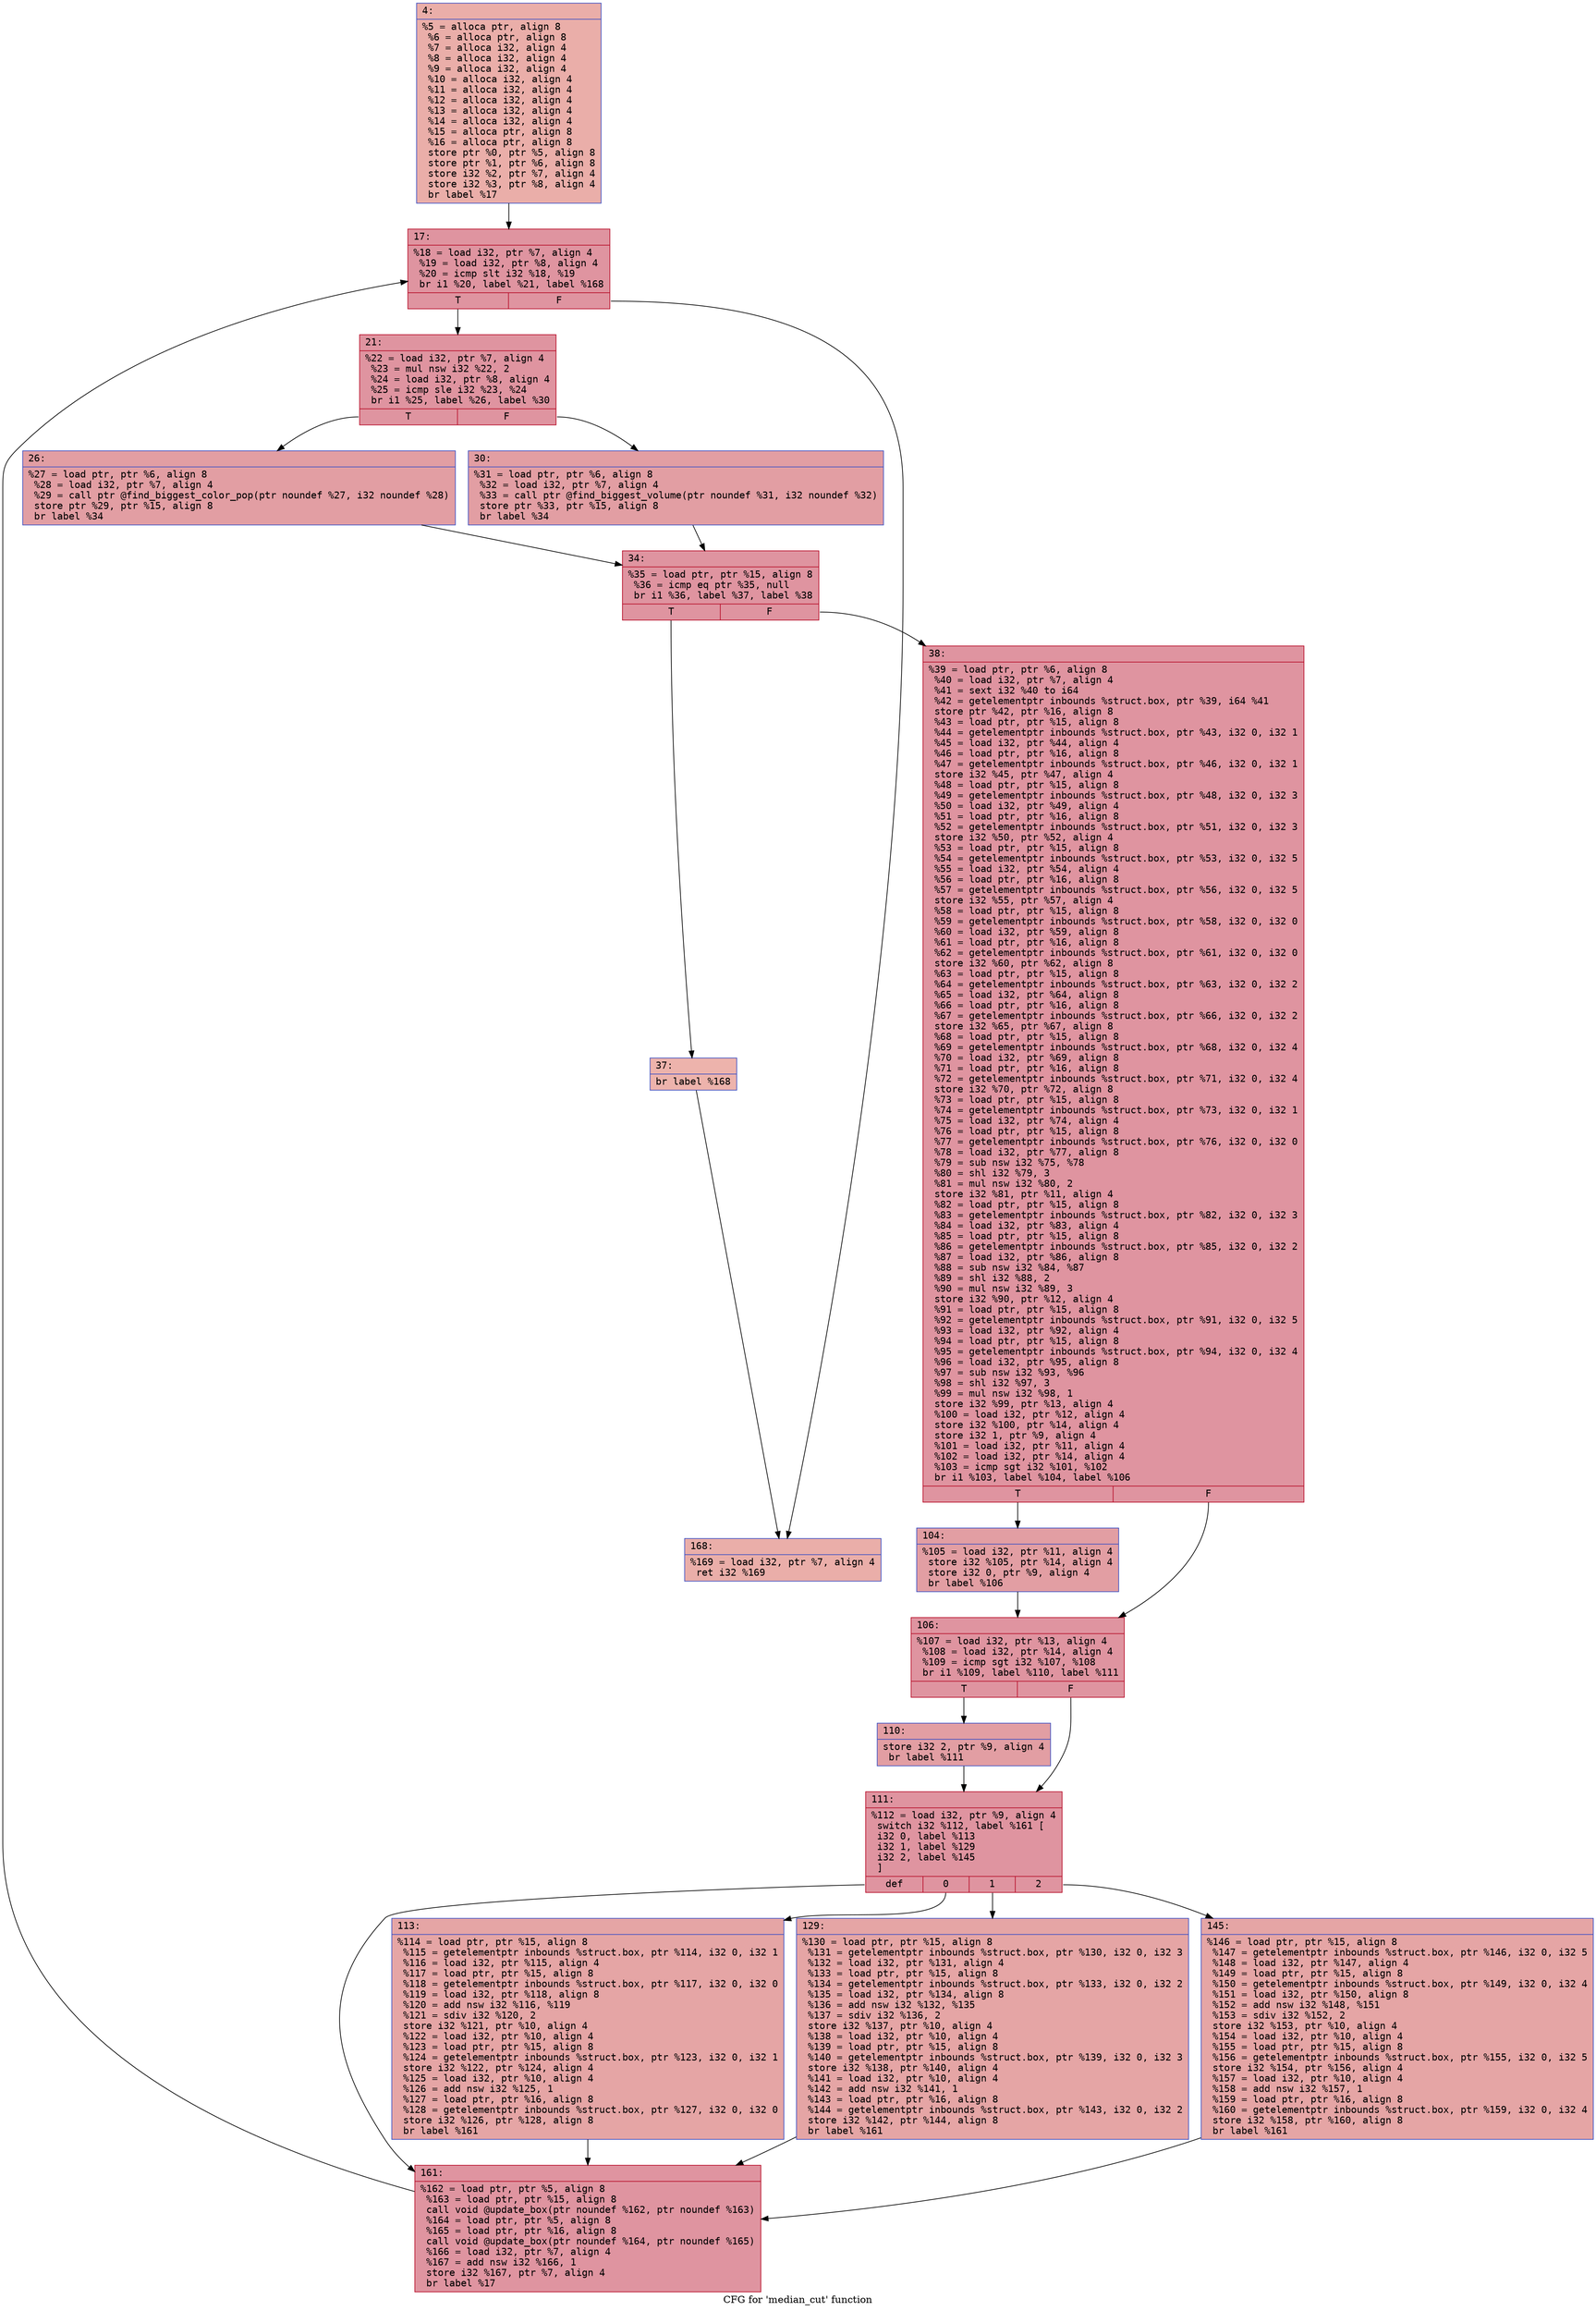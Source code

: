 digraph "CFG for 'median_cut' function" {
	label="CFG for 'median_cut' function";

	Node0x6000011f6800 [shape=record,color="#3d50c3ff", style=filled, fillcolor="#d0473d70" fontname="Courier",label="{4:\l|  %5 = alloca ptr, align 8\l  %6 = alloca ptr, align 8\l  %7 = alloca i32, align 4\l  %8 = alloca i32, align 4\l  %9 = alloca i32, align 4\l  %10 = alloca i32, align 4\l  %11 = alloca i32, align 4\l  %12 = alloca i32, align 4\l  %13 = alloca i32, align 4\l  %14 = alloca i32, align 4\l  %15 = alloca ptr, align 8\l  %16 = alloca ptr, align 8\l  store ptr %0, ptr %5, align 8\l  store ptr %1, ptr %6, align 8\l  store i32 %2, ptr %7, align 4\l  store i32 %3, ptr %8, align 4\l  br label %17\l}"];
	Node0x6000011f6800 -> Node0x6000011f6850[tooltip="4 -> 17\nProbability 100.00%" ];
	Node0x6000011f6850 [shape=record,color="#b70d28ff", style=filled, fillcolor="#b70d2870" fontname="Courier",label="{17:\l|  %18 = load i32, ptr %7, align 4\l  %19 = load i32, ptr %8, align 4\l  %20 = icmp slt i32 %18, %19\l  br i1 %20, label %21, label %168\l|{<s0>T|<s1>F}}"];
	Node0x6000011f6850:s0 -> Node0x6000011f68a0[tooltip="17 -> 21\nProbability 96.88%" ];
	Node0x6000011f6850:s1 -> Node0x6000011f6d00[tooltip="17 -> 168\nProbability 3.12%" ];
	Node0x6000011f68a0 [shape=record,color="#b70d28ff", style=filled, fillcolor="#b70d2870" fontname="Courier",label="{21:\l|  %22 = load i32, ptr %7, align 4\l  %23 = mul nsw i32 %22, 2\l  %24 = load i32, ptr %8, align 4\l  %25 = icmp sle i32 %23, %24\l  br i1 %25, label %26, label %30\l|{<s0>T|<s1>F}}"];
	Node0x6000011f68a0:s0 -> Node0x6000011f68f0[tooltip="21 -> 26\nProbability 50.00%" ];
	Node0x6000011f68a0:s1 -> Node0x6000011f6940[tooltip="21 -> 30\nProbability 50.00%" ];
	Node0x6000011f68f0 [shape=record,color="#3d50c3ff", style=filled, fillcolor="#be242e70" fontname="Courier",label="{26:\l|  %27 = load ptr, ptr %6, align 8\l  %28 = load i32, ptr %7, align 4\l  %29 = call ptr @find_biggest_color_pop(ptr noundef %27, i32 noundef %28)\l  store ptr %29, ptr %15, align 8\l  br label %34\l}"];
	Node0x6000011f68f0 -> Node0x6000011f6990[tooltip="26 -> 34\nProbability 100.00%" ];
	Node0x6000011f6940 [shape=record,color="#3d50c3ff", style=filled, fillcolor="#be242e70" fontname="Courier",label="{30:\l|  %31 = load ptr, ptr %6, align 8\l  %32 = load i32, ptr %7, align 4\l  %33 = call ptr @find_biggest_volume(ptr noundef %31, i32 noundef %32)\l  store ptr %33, ptr %15, align 8\l  br label %34\l}"];
	Node0x6000011f6940 -> Node0x6000011f6990[tooltip="30 -> 34\nProbability 100.00%" ];
	Node0x6000011f6990 [shape=record,color="#b70d28ff", style=filled, fillcolor="#b70d2870" fontname="Courier",label="{34:\l|  %35 = load ptr, ptr %15, align 8\l  %36 = icmp eq ptr %35, null\l  br i1 %36, label %37, label %38\l|{<s0>T|<s1>F}}"];
	Node0x6000011f6990:s0 -> Node0x6000011f69e0[tooltip="34 -> 37\nProbability 3.12%" ];
	Node0x6000011f6990:s1 -> Node0x6000011f6a30[tooltip="34 -> 38\nProbability 96.88%" ];
	Node0x6000011f69e0 [shape=record,color="#3d50c3ff", style=filled, fillcolor="#d6524470" fontname="Courier",label="{37:\l|  br label %168\l}"];
	Node0x6000011f69e0 -> Node0x6000011f6d00[tooltip="37 -> 168\nProbability 100.00%" ];
	Node0x6000011f6a30 [shape=record,color="#b70d28ff", style=filled, fillcolor="#b70d2870" fontname="Courier",label="{38:\l|  %39 = load ptr, ptr %6, align 8\l  %40 = load i32, ptr %7, align 4\l  %41 = sext i32 %40 to i64\l  %42 = getelementptr inbounds %struct.box, ptr %39, i64 %41\l  store ptr %42, ptr %16, align 8\l  %43 = load ptr, ptr %15, align 8\l  %44 = getelementptr inbounds %struct.box, ptr %43, i32 0, i32 1\l  %45 = load i32, ptr %44, align 4\l  %46 = load ptr, ptr %16, align 8\l  %47 = getelementptr inbounds %struct.box, ptr %46, i32 0, i32 1\l  store i32 %45, ptr %47, align 4\l  %48 = load ptr, ptr %15, align 8\l  %49 = getelementptr inbounds %struct.box, ptr %48, i32 0, i32 3\l  %50 = load i32, ptr %49, align 4\l  %51 = load ptr, ptr %16, align 8\l  %52 = getelementptr inbounds %struct.box, ptr %51, i32 0, i32 3\l  store i32 %50, ptr %52, align 4\l  %53 = load ptr, ptr %15, align 8\l  %54 = getelementptr inbounds %struct.box, ptr %53, i32 0, i32 5\l  %55 = load i32, ptr %54, align 4\l  %56 = load ptr, ptr %16, align 8\l  %57 = getelementptr inbounds %struct.box, ptr %56, i32 0, i32 5\l  store i32 %55, ptr %57, align 4\l  %58 = load ptr, ptr %15, align 8\l  %59 = getelementptr inbounds %struct.box, ptr %58, i32 0, i32 0\l  %60 = load i32, ptr %59, align 8\l  %61 = load ptr, ptr %16, align 8\l  %62 = getelementptr inbounds %struct.box, ptr %61, i32 0, i32 0\l  store i32 %60, ptr %62, align 8\l  %63 = load ptr, ptr %15, align 8\l  %64 = getelementptr inbounds %struct.box, ptr %63, i32 0, i32 2\l  %65 = load i32, ptr %64, align 8\l  %66 = load ptr, ptr %16, align 8\l  %67 = getelementptr inbounds %struct.box, ptr %66, i32 0, i32 2\l  store i32 %65, ptr %67, align 8\l  %68 = load ptr, ptr %15, align 8\l  %69 = getelementptr inbounds %struct.box, ptr %68, i32 0, i32 4\l  %70 = load i32, ptr %69, align 8\l  %71 = load ptr, ptr %16, align 8\l  %72 = getelementptr inbounds %struct.box, ptr %71, i32 0, i32 4\l  store i32 %70, ptr %72, align 8\l  %73 = load ptr, ptr %15, align 8\l  %74 = getelementptr inbounds %struct.box, ptr %73, i32 0, i32 1\l  %75 = load i32, ptr %74, align 4\l  %76 = load ptr, ptr %15, align 8\l  %77 = getelementptr inbounds %struct.box, ptr %76, i32 0, i32 0\l  %78 = load i32, ptr %77, align 8\l  %79 = sub nsw i32 %75, %78\l  %80 = shl i32 %79, 3\l  %81 = mul nsw i32 %80, 2\l  store i32 %81, ptr %11, align 4\l  %82 = load ptr, ptr %15, align 8\l  %83 = getelementptr inbounds %struct.box, ptr %82, i32 0, i32 3\l  %84 = load i32, ptr %83, align 4\l  %85 = load ptr, ptr %15, align 8\l  %86 = getelementptr inbounds %struct.box, ptr %85, i32 0, i32 2\l  %87 = load i32, ptr %86, align 8\l  %88 = sub nsw i32 %84, %87\l  %89 = shl i32 %88, 2\l  %90 = mul nsw i32 %89, 3\l  store i32 %90, ptr %12, align 4\l  %91 = load ptr, ptr %15, align 8\l  %92 = getelementptr inbounds %struct.box, ptr %91, i32 0, i32 5\l  %93 = load i32, ptr %92, align 4\l  %94 = load ptr, ptr %15, align 8\l  %95 = getelementptr inbounds %struct.box, ptr %94, i32 0, i32 4\l  %96 = load i32, ptr %95, align 8\l  %97 = sub nsw i32 %93, %96\l  %98 = shl i32 %97, 3\l  %99 = mul nsw i32 %98, 1\l  store i32 %99, ptr %13, align 4\l  %100 = load i32, ptr %12, align 4\l  store i32 %100, ptr %14, align 4\l  store i32 1, ptr %9, align 4\l  %101 = load i32, ptr %11, align 4\l  %102 = load i32, ptr %14, align 4\l  %103 = icmp sgt i32 %101, %102\l  br i1 %103, label %104, label %106\l|{<s0>T|<s1>F}}"];
	Node0x6000011f6a30:s0 -> Node0x6000011f6a80[tooltip="38 -> 104\nProbability 50.00%" ];
	Node0x6000011f6a30:s1 -> Node0x6000011f6ad0[tooltip="38 -> 106\nProbability 50.00%" ];
	Node0x6000011f6a80 [shape=record,color="#3d50c3ff", style=filled, fillcolor="#be242e70" fontname="Courier",label="{104:\l|  %105 = load i32, ptr %11, align 4\l  store i32 %105, ptr %14, align 4\l  store i32 0, ptr %9, align 4\l  br label %106\l}"];
	Node0x6000011f6a80 -> Node0x6000011f6ad0[tooltip="104 -> 106\nProbability 100.00%" ];
	Node0x6000011f6ad0 [shape=record,color="#b70d28ff", style=filled, fillcolor="#b70d2870" fontname="Courier",label="{106:\l|  %107 = load i32, ptr %13, align 4\l  %108 = load i32, ptr %14, align 4\l  %109 = icmp sgt i32 %107, %108\l  br i1 %109, label %110, label %111\l|{<s0>T|<s1>F}}"];
	Node0x6000011f6ad0:s0 -> Node0x6000011f6b20[tooltip="106 -> 110\nProbability 50.00%" ];
	Node0x6000011f6ad0:s1 -> Node0x6000011f6b70[tooltip="106 -> 111\nProbability 50.00%" ];
	Node0x6000011f6b20 [shape=record,color="#3d50c3ff", style=filled, fillcolor="#be242e70" fontname="Courier",label="{110:\l|  store i32 2, ptr %9, align 4\l  br label %111\l}"];
	Node0x6000011f6b20 -> Node0x6000011f6b70[tooltip="110 -> 111\nProbability 100.00%" ];
	Node0x6000011f6b70 [shape=record,color="#b70d28ff", style=filled, fillcolor="#b70d2870" fontname="Courier",label="{111:\l|  %112 = load i32, ptr %9, align 4\l  switch i32 %112, label %161 [\l    i32 0, label %113\l    i32 1, label %129\l    i32 2, label %145\l  ]\l|{<s0>def|<s1>0|<s2>1|<s3>2}}"];
	Node0x6000011f6b70:s0 -> Node0x6000011f6cb0[tooltip="111 -> 161\nProbability 25.00%" ];
	Node0x6000011f6b70:s1 -> Node0x6000011f6bc0[tooltip="111 -> 113\nProbability 25.00%" ];
	Node0x6000011f6b70:s2 -> Node0x6000011f6c10[tooltip="111 -> 129\nProbability 25.00%" ];
	Node0x6000011f6b70:s3 -> Node0x6000011f6c60[tooltip="111 -> 145\nProbability 25.00%" ];
	Node0x6000011f6bc0 [shape=record,color="#3d50c3ff", style=filled, fillcolor="#c5333470" fontname="Courier",label="{113:\l|  %114 = load ptr, ptr %15, align 8\l  %115 = getelementptr inbounds %struct.box, ptr %114, i32 0, i32 1\l  %116 = load i32, ptr %115, align 4\l  %117 = load ptr, ptr %15, align 8\l  %118 = getelementptr inbounds %struct.box, ptr %117, i32 0, i32 0\l  %119 = load i32, ptr %118, align 8\l  %120 = add nsw i32 %116, %119\l  %121 = sdiv i32 %120, 2\l  store i32 %121, ptr %10, align 4\l  %122 = load i32, ptr %10, align 4\l  %123 = load ptr, ptr %15, align 8\l  %124 = getelementptr inbounds %struct.box, ptr %123, i32 0, i32 1\l  store i32 %122, ptr %124, align 4\l  %125 = load i32, ptr %10, align 4\l  %126 = add nsw i32 %125, 1\l  %127 = load ptr, ptr %16, align 8\l  %128 = getelementptr inbounds %struct.box, ptr %127, i32 0, i32 0\l  store i32 %126, ptr %128, align 8\l  br label %161\l}"];
	Node0x6000011f6bc0 -> Node0x6000011f6cb0[tooltip="113 -> 161\nProbability 100.00%" ];
	Node0x6000011f6c10 [shape=record,color="#3d50c3ff", style=filled, fillcolor="#c5333470" fontname="Courier",label="{129:\l|  %130 = load ptr, ptr %15, align 8\l  %131 = getelementptr inbounds %struct.box, ptr %130, i32 0, i32 3\l  %132 = load i32, ptr %131, align 4\l  %133 = load ptr, ptr %15, align 8\l  %134 = getelementptr inbounds %struct.box, ptr %133, i32 0, i32 2\l  %135 = load i32, ptr %134, align 8\l  %136 = add nsw i32 %132, %135\l  %137 = sdiv i32 %136, 2\l  store i32 %137, ptr %10, align 4\l  %138 = load i32, ptr %10, align 4\l  %139 = load ptr, ptr %15, align 8\l  %140 = getelementptr inbounds %struct.box, ptr %139, i32 0, i32 3\l  store i32 %138, ptr %140, align 4\l  %141 = load i32, ptr %10, align 4\l  %142 = add nsw i32 %141, 1\l  %143 = load ptr, ptr %16, align 8\l  %144 = getelementptr inbounds %struct.box, ptr %143, i32 0, i32 2\l  store i32 %142, ptr %144, align 8\l  br label %161\l}"];
	Node0x6000011f6c10 -> Node0x6000011f6cb0[tooltip="129 -> 161\nProbability 100.00%" ];
	Node0x6000011f6c60 [shape=record,color="#3d50c3ff", style=filled, fillcolor="#c5333470" fontname="Courier",label="{145:\l|  %146 = load ptr, ptr %15, align 8\l  %147 = getelementptr inbounds %struct.box, ptr %146, i32 0, i32 5\l  %148 = load i32, ptr %147, align 4\l  %149 = load ptr, ptr %15, align 8\l  %150 = getelementptr inbounds %struct.box, ptr %149, i32 0, i32 4\l  %151 = load i32, ptr %150, align 8\l  %152 = add nsw i32 %148, %151\l  %153 = sdiv i32 %152, 2\l  store i32 %153, ptr %10, align 4\l  %154 = load i32, ptr %10, align 4\l  %155 = load ptr, ptr %15, align 8\l  %156 = getelementptr inbounds %struct.box, ptr %155, i32 0, i32 5\l  store i32 %154, ptr %156, align 4\l  %157 = load i32, ptr %10, align 4\l  %158 = add nsw i32 %157, 1\l  %159 = load ptr, ptr %16, align 8\l  %160 = getelementptr inbounds %struct.box, ptr %159, i32 0, i32 4\l  store i32 %158, ptr %160, align 8\l  br label %161\l}"];
	Node0x6000011f6c60 -> Node0x6000011f6cb0[tooltip="145 -> 161\nProbability 100.00%" ];
	Node0x6000011f6cb0 [shape=record,color="#b70d28ff", style=filled, fillcolor="#b70d2870" fontname="Courier",label="{161:\l|  %162 = load ptr, ptr %5, align 8\l  %163 = load ptr, ptr %15, align 8\l  call void @update_box(ptr noundef %162, ptr noundef %163)\l  %164 = load ptr, ptr %5, align 8\l  %165 = load ptr, ptr %16, align 8\l  call void @update_box(ptr noundef %164, ptr noundef %165)\l  %166 = load i32, ptr %7, align 4\l  %167 = add nsw i32 %166, 1\l  store i32 %167, ptr %7, align 4\l  br label %17\l}"];
	Node0x6000011f6cb0 -> Node0x6000011f6850[tooltip="161 -> 17\nProbability 100.00%" ];
	Node0x6000011f6d00 [shape=record,color="#3d50c3ff", style=filled, fillcolor="#d0473d70" fontname="Courier",label="{168:\l|  %169 = load i32, ptr %7, align 4\l  ret i32 %169\l}"];
}
